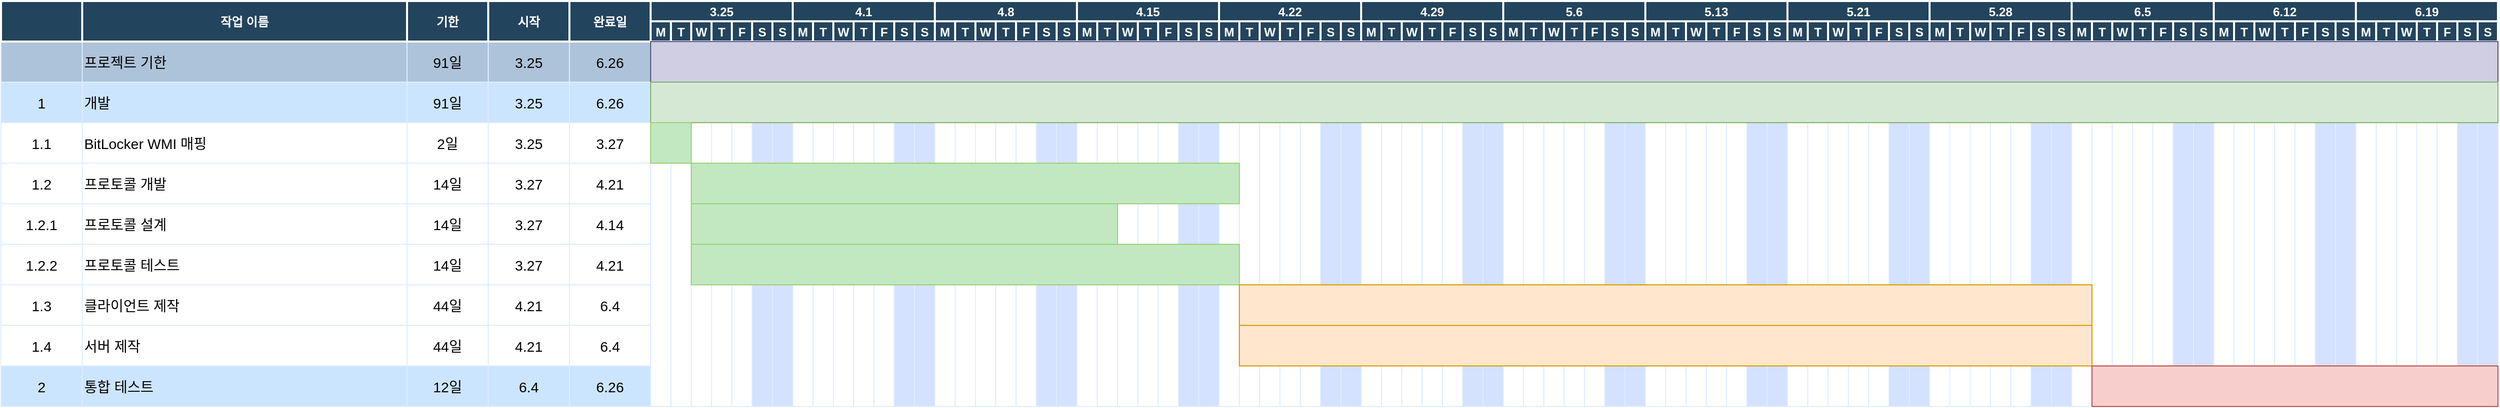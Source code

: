 <mxfile version="10.5.9" type="device"><diagram name="Page-1" id="8378b5f6-a2b2-b727-a746-972ab9d02e00"><mxGraphModel dx="3147.5" dy="793" grid="1" gridSize="10" guides="1" tooltips="1" connect="0" arrows="1" fold="1" page="1" pageScale="1.5" pageWidth="1169" pageHeight="827" background="#ffffff" math="0" shadow="0"><root><mxCell id="0"/><mxCell id="1" parent="0"/><mxCell id="235" value="" style="strokeColor=#DEEDFF" parent="1" vertex="1"><mxGeometry x="1480.0" y="360.0" width="20" height="360" as="geometry"/></mxCell><mxCell id="236" value="" style="strokeColor=#DEEDFF" parent="1" vertex="1"><mxGeometry x="1500.0" y="360.0" width="20" height="360" as="geometry"/></mxCell><mxCell id="237" value="" style="strokeColor=#DEEDFF" parent="1" vertex="1"><mxGeometry x="1520.0" y="360.0" width="20" height="360" as="geometry"/></mxCell><mxCell id="238" value="" style="strokeColor=#DEEDFF" parent="1" vertex="1"><mxGeometry x="1540.0" y="360.0" width="20" height="360" as="geometry"/></mxCell><mxCell id="239" value="" style="strokeColor=#DEEDFF" parent="1" vertex="1"><mxGeometry x="1560.0" y="360.0" width="20" height="360" as="geometry"/></mxCell><mxCell id="240" value="" style="strokeColor=#DEEDFF;fillColor=#D4E1FF" parent="1" vertex="1"><mxGeometry x="1580.0" y="360.0" width="20" height="360" as="geometry"/></mxCell><mxCell id="241" value="" style="strokeColor=#DEEDFF;fillColor=#D4E1FF" parent="1" vertex="1"><mxGeometry x="1600.0" y="360.0" width="20" height="360" as="geometry"/></mxCell><mxCell id="55" value="5.6" style="fillColor=#23445D;strokeColor=#FFFFFF;strokeWidth=2;fontColor=#FFFFFF;fontStyle=1" parent="1" vertex="1"><mxGeometry x="1480.0" y="320.0" width="140" height="20" as="geometry"/></mxCell><mxCell id="56" value="M" style="fillColor=#23445D;strokeColor=#FFFFFF;strokeWidth=2;fontColor=#FFFFFF;fontStyle=1" parent="1" vertex="1"><mxGeometry x="1480.0" y="340.0" width="20" height="20" as="geometry"/></mxCell><mxCell id="57" value="T" style="fillColor=#23445D;strokeColor=#FFFFFF;strokeWidth=2;fontColor=#FFFFFF;fontStyle=1" parent="1" vertex="1"><mxGeometry x="1500.0" y="340.0" width="20" height="20" as="geometry"/></mxCell><mxCell id="58" value="W" style="fillColor=#23445D;strokeColor=#FFFFFF;strokeWidth=2;fontColor=#FFFFFF;fontStyle=1" parent="1" vertex="1"><mxGeometry x="1520.0" y="340.0" width="20" height="20" as="geometry"/></mxCell><mxCell id="59" value="T" style="fillColor=#23445D;strokeColor=#FFFFFF;strokeWidth=2;fontColor=#FFFFFF;fontStyle=1" parent="1" vertex="1"><mxGeometry x="1540.0" y="340.0" width="20" height="20" as="geometry"/></mxCell><mxCell id="60" value="F" style="fillColor=#23445D;strokeColor=#FFFFFF;strokeWidth=2;fontColor=#FFFFFF;fontStyle=1" parent="1" vertex="1"><mxGeometry x="1560.0" y="340.0" width="20" height="20" as="geometry"/></mxCell><mxCell id="61" value="S" style="fillColor=#23445D;strokeColor=#FFFFFF;strokeWidth=2;fontColor=#FFFFFF;fontStyle=1" parent="1" vertex="1"><mxGeometry x="1580.0" y="340.0" width="20" height="20" as="geometry"/></mxCell><mxCell id="62" value="S" style="fillColor=#23445D;strokeColor=#FFFFFF;strokeWidth=2;fontColor=#FFFFFF;fontStyle=1" parent="1" vertex="1"><mxGeometry x="1600.0" y="340.0" width="20" height="20" as="geometry"/></mxCell><mxCell id="d2zdMqPegXICLXj4xRUq-285" value="" style="strokeColor=#DEEDFF" parent="1" vertex="1"><mxGeometry x="1620" y="360.0" width="20" height="360" as="geometry"/></mxCell><mxCell id="d2zdMqPegXICLXj4xRUq-286" value="" style="strokeColor=#DEEDFF" parent="1" vertex="1"><mxGeometry x="1640" y="360.0" width="20" height="360" as="geometry"/></mxCell><mxCell id="d2zdMqPegXICLXj4xRUq-287" value="" style="strokeColor=#DEEDFF" parent="1" vertex="1"><mxGeometry x="1660" y="360.0" width="20" height="360" as="geometry"/></mxCell><mxCell id="d2zdMqPegXICLXj4xRUq-288" value="" style="strokeColor=#DEEDFF" parent="1" vertex="1"><mxGeometry x="1680" y="360.0" width="20" height="360" as="geometry"/></mxCell><mxCell id="d2zdMqPegXICLXj4xRUq-289" value="" style="strokeColor=#DEEDFF" parent="1" vertex="1"><mxGeometry x="1700" y="360.0" width="20" height="360" as="geometry"/></mxCell><mxCell id="d2zdMqPegXICLXj4xRUq-290" value="" style="strokeColor=#DEEDFF;fillColor=#D4E1FF" parent="1" vertex="1"><mxGeometry x="1720" y="360.0" width="20" height="360" as="geometry"/></mxCell><mxCell id="d2zdMqPegXICLXj4xRUq-291" value="" style="strokeColor=#DEEDFF;fillColor=#D4E1FF" parent="1" vertex="1"><mxGeometry x="1740.0" y="360.0" width="20" height="360" as="geometry"/></mxCell><mxCell id="d2zdMqPegXICLXj4xRUq-292" value="5.13" style="fillColor=#23445D;strokeColor=#FFFFFF;strokeWidth=2;fontColor=#FFFFFF;fontStyle=1" parent="1" vertex="1"><mxGeometry x="1620.0" y="320" width="140" height="20" as="geometry"/></mxCell><mxCell id="d2zdMqPegXICLXj4xRUq-293" value="M" style="fillColor=#23445D;strokeColor=#FFFFFF;strokeWidth=2;fontColor=#FFFFFF;fontStyle=1" parent="1" vertex="1"><mxGeometry x="1620.0" y="340" width="20" height="20" as="geometry"/></mxCell><mxCell id="d2zdMqPegXICLXj4xRUq-294" value="T" style="fillColor=#23445D;strokeColor=#FFFFFF;strokeWidth=2;fontColor=#FFFFFF;fontStyle=1" parent="1" vertex="1"><mxGeometry x="1640.0" y="340" width="20" height="20" as="geometry"/></mxCell><mxCell id="d2zdMqPegXICLXj4xRUq-295" value="W" style="fillColor=#23445D;strokeColor=#FFFFFF;strokeWidth=2;fontColor=#FFFFFF;fontStyle=1" parent="1" vertex="1"><mxGeometry x="1660.0" y="340" width="20" height="20" as="geometry"/></mxCell><mxCell id="d2zdMqPegXICLXj4xRUq-296" value="T" style="fillColor=#23445D;strokeColor=#FFFFFF;strokeWidth=2;fontColor=#FFFFFF;fontStyle=1" parent="1" vertex="1"><mxGeometry x="1680.0" y="340" width="20" height="20" as="geometry"/></mxCell><mxCell id="d2zdMqPegXICLXj4xRUq-297" value="F" style="fillColor=#23445D;strokeColor=#FFFFFF;strokeWidth=2;fontColor=#FFFFFF;fontStyle=1" parent="1" vertex="1"><mxGeometry x="1700" y="340" width="20" height="20" as="geometry"/></mxCell><mxCell id="d2zdMqPegXICLXj4xRUq-298" value="S" style="fillColor=#23445D;strokeColor=#FFFFFF;strokeWidth=2;fontColor=#FFFFFF;fontStyle=1" parent="1" vertex="1"><mxGeometry x="1720" y="340" width="20" height="20" as="geometry"/></mxCell><mxCell id="d2zdMqPegXICLXj4xRUq-299" value="S" style="fillColor=#23445D;strokeColor=#FFFFFF;strokeWidth=2;fontColor=#FFFFFF;fontStyle=1" parent="1" vertex="1"><mxGeometry x="1740" y="340" width="20" height="20" as="geometry"/></mxCell><mxCell id="d2zdMqPegXICLXj4xRUq-322" value="" style="strokeColor=#DEEDFF" parent="1" vertex="1"><mxGeometry x="1760" y="360.0" width="20" height="360" as="geometry"/></mxCell><mxCell id="d2zdMqPegXICLXj4xRUq-323" value="" style="strokeColor=#DEEDFF" parent="1" vertex="1"><mxGeometry x="1780" y="360.0" width="20" height="360" as="geometry"/></mxCell><mxCell id="d2zdMqPegXICLXj4xRUq-324" value="" style="strokeColor=#DEEDFF" parent="1" vertex="1"><mxGeometry x="1800" y="360.0" width="20" height="360" as="geometry"/></mxCell><mxCell id="d2zdMqPegXICLXj4xRUq-325" value="" style="strokeColor=#DEEDFF" parent="1" vertex="1"><mxGeometry x="1820" y="360.0" width="20" height="360" as="geometry"/></mxCell><mxCell id="d2zdMqPegXICLXj4xRUq-326" value="" style="strokeColor=#DEEDFF" parent="1" vertex="1"><mxGeometry x="1840" y="360.0" width="20" height="360" as="geometry"/></mxCell><mxCell id="d2zdMqPegXICLXj4xRUq-327" value="" style="strokeColor=#DEEDFF;fillColor=#D4E1FF" parent="1" vertex="1"><mxGeometry x="1860" y="360.0" width="20" height="360" as="geometry"/></mxCell><mxCell id="d2zdMqPegXICLXj4xRUq-328" value="" style="strokeColor=#DEEDFF;fillColor=#D4E1FF" parent="1" vertex="1"><mxGeometry x="1880.0" y="360.0" width="20" height="360" as="geometry"/></mxCell><mxCell id="d2zdMqPegXICLXj4xRUq-329" value="5.21" style="fillColor=#23445D;strokeColor=#FFFFFF;strokeWidth=2;fontColor=#FFFFFF;fontStyle=1" parent="1" vertex="1"><mxGeometry x="1760.0" y="320" width="140" height="20" as="geometry"/></mxCell><mxCell id="d2zdMqPegXICLXj4xRUq-330" value="M" style="fillColor=#23445D;strokeColor=#FFFFFF;strokeWidth=2;fontColor=#FFFFFF;fontStyle=1" parent="1" vertex="1"><mxGeometry x="1760.0" y="340" width="20" height="20" as="geometry"/></mxCell><mxCell id="d2zdMqPegXICLXj4xRUq-331" value="T" style="fillColor=#23445D;strokeColor=#FFFFFF;strokeWidth=2;fontColor=#FFFFFF;fontStyle=1" parent="1" vertex="1"><mxGeometry x="1780.0" y="340" width="20" height="20" as="geometry"/></mxCell><mxCell id="d2zdMqPegXICLXj4xRUq-332" value="W" style="fillColor=#23445D;strokeColor=#FFFFFF;strokeWidth=2;fontColor=#FFFFFF;fontStyle=1" parent="1" vertex="1"><mxGeometry x="1800.0" y="340" width="20" height="20" as="geometry"/></mxCell><mxCell id="d2zdMqPegXICLXj4xRUq-333" value="T" style="fillColor=#23445D;strokeColor=#FFFFFF;strokeWidth=2;fontColor=#FFFFFF;fontStyle=1" parent="1" vertex="1"><mxGeometry x="1820.0" y="340" width="20" height="20" as="geometry"/></mxCell><mxCell id="d2zdMqPegXICLXj4xRUq-334" value="F" style="fillColor=#23445D;strokeColor=#FFFFFF;strokeWidth=2;fontColor=#FFFFFF;fontStyle=1" parent="1" vertex="1"><mxGeometry x="1840" y="340" width="20" height="20" as="geometry"/></mxCell><mxCell id="d2zdMqPegXICLXj4xRUq-335" value="S" style="fillColor=#23445D;strokeColor=#FFFFFF;strokeWidth=2;fontColor=#FFFFFF;fontStyle=1" parent="1" vertex="1"><mxGeometry x="1860" y="340" width="20" height="20" as="geometry"/></mxCell><mxCell id="d2zdMqPegXICLXj4xRUq-336" value="S" style="fillColor=#23445D;strokeColor=#FFFFFF;strokeWidth=2;fontColor=#FFFFFF;fontStyle=1" parent="1" vertex="1"><mxGeometry x="1880" y="340" width="20" height="20" as="geometry"/></mxCell><mxCell id="d2zdMqPegXICLXj4xRUq-337" value="" style="strokeColor=#DEEDFF" parent="1" vertex="1"><mxGeometry x="1900" y="360.0" width="20" height="360" as="geometry"/></mxCell><mxCell id="d2zdMqPegXICLXj4xRUq-338" value="" style="strokeColor=#DEEDFF" parent="1" vertex="1"><mxGeometry x="1920" y="360.0" width="20" height="360" as="geometry"/></mxCell><mxCell id="d2zdMqPegXICLXj4xRUq-339" value="" style="strokeColor=#DEEDFF" parent="1" vertex="1"><mxGeometry x="1940" y="360.0" width="20" height="360" as="geometry"/></mxCell><mxCell id="d2zdMqPegXICLXj4xRUq-340" value="" style="strokeColor=#DEEDFF" parent="1" vertex="1"><mxGeometry x="1960" y="360.0" width="20" height="360" as="geometry"/></mxCell><mxCell id="d2zdMqPegXICLXj4xRUq-341" value="" style="strokeColor=#DEEDFF" parent="1" vertex="1"><mxGeometry x="1980" y="360.0" width="20" height="360" as="geometry"/></mxCell><mxCell id="d2zdMqPegXICLXj4xRUq-342" value="" style="strokeColor=#DEEDFF;fillColor=#D4E1FF" parent="1" vertex="1"><mxGeometry x="2000" y="360.0" width="20" height="360" as="geometry"/></mxCell><mxCell id="d2zdMqPegXICLXj4xRUq-343" value="" style="strokeColor=#DEEDFF;fillColor=#D4E1FF" parent="1" vertex="1"><mxGeometry x="2020.0" y="360.0" width="20" height="360" as="geometry"/></mxCell><mxCell id="d2zdMqPegXICLXj4xRUq-344" value="5.28" style="fillColor=#23445D;strokeColor=#FFFFFF;strokeWidth=2;fontColor=#FFFFFF;fontStyle=1" parent="1" vertex="1"><mxGeometry x="1900.0" y="320" width="140" height="20" as="geometry"/></mxCell><mxCell id="d2zdMqPegXICLXj4xRUq-345" value="M" style="fillColor=#23445D;strokeColor=#FFFFFF;strokeWidth=2;fontColor=#FFFFFF;fontStyle=1" parent="1" vertex="1"><mxGeometry x="1900.0" y="340" width="20" height="20" as="geometry"/></mxCell><mxCell id="d2zdMqPegXICLXj4xRUq-346" value="T" style="fillColor=#23445D;strokeColor=#FFFFFF;strokeWidth=2;fontColor=#FFFFFF;fontStyle=1" parent="1" vertex="1"><mxGeometry x="1920.0" y="340" width="20" height="20" as="geometry"/></mxCell><mxCell id="d2zdMqPegXICLXj4xRUq-347" value="W" style="fillColor=#23445D;strokeColor=#FFFFFF;strokeWidth=2;fontColor=#FFFFFF;fontStyle=1" parent="1" vertex="1"><mxGeometry x="1940.0" y="340" width="20" height="20" as="geometry"/></mxCell><mxCell id="d2zdMqPegXICLXj4xRUq-348" value="T" style="fillColor=#23445D;strokeColor=#FFFFFF;strokeWidth=2;fontColor=#FFFFFF;fontStyle=1" parent="1" vertex="1"><mxGeometry x="1960.0" y="340" width="20" height="20" as="geometry"/></mxCell><mxCell id="d2zdMqPegXICLXj4xRUq-349" value="F" style="fillColor=#23445D;strokeColor=#FFFFFF;strokeWidth=2;fontColor=#FFFFFF;fontStyle=1" parent="1" vertex="1"><mxGeometry x="1980" y="340" width="20" height="20" as="geometry"/></mxCell><mxCell id="d2zdMqPegXICLXj4xRUq-350" value="S" style="fillColor=#23445D;strokeColor=#FFFFFF;strokeWidth=2;fontColor=#FFFFFF;fontStyle=1" parent="1" vertex="1"><mxGeometry x="2000" y="340" width="20" height="20" as="geometry"/></mxCell><mxCell id="d2zdMqPegXICLXj4xRUq-351" value="S" style="fillColor=#23445D;strokeColor=#FFFFFF;strokeWidth=2;fontColor=#FFFFFF;fontStyle=1" parent="1" vertex="1"><mxGeometry x="2020" y="340" width="20" height="20" as="geometry"/></mxCell><mxCell id="d2zdMqPegXICLXj4xRUq-352" value="" style="strokeColor=#DEEDFF" parent="1" vertex="1"><mxGeometry x="2040" y="360.0" width="20" height="360" as="geometry"/></mxCell><mxCell id="d2zdMqPegXICLXj4xRUq-353" value="" style="strokeColor=#DEEDFF" parent="1" vertex="1"><mxGeometry x="2060" y="360.0" width="20" height="360" as="geometry"/></mxCell><mxCell id="d2zdMqPegXICLXj4xRUq-354" value="" style="strokeColor=#DEEDFF" parent="1" vertex="1"><mxGeometry x="2080" y="360.0" width="20" height="360" as="geometry"/></mxCell><mxCell id="d2zdMqPegXICLXj4xRUq-355" value="" style="strokeColor=#DEEDFF" parent="1" vertex="1"><mxGeometry x="2100" y="360.0" width="20" height="360" as="geometry"/></mxCell><mxCell id="d2zdMqPegXICLXj4xRUq-356" value="" style="strokeColor=#DEEDFF" parent="1" vertex="1"><mxGeometry x="2120" y="360.0" width="20" height="360" as="geometry"/></mxCell><mxCell id="d2zdMqPegXICLXj4xRUq-357" value="" style="strokeColor=#DEEDFF;fillColor=#D4E1FF" parent="1" vertex="1"><mxGeometry x="2140" y="360.0" width="20" height="360" as="geometry"/></mxCell><mxCell id="d2zdMqPegXICLXj4xRUq-358" value="" style="strokeColor=#DEEDFF;fillColor=#D4E1FF" parent="1" vertex="1"><mxGeometry x="2160" y="360.0" width="20" height="360" as="geometry"/></mxCell><mxCell id="d2zdMqPegXICLXj4xRUq-359" value="6.5" style="fillColor=#23445D;strokeColor=#FFFFFF;strokeWidth=2;fontColor=#FFFFFF;fontStyle=1" parent="1" vertex="1"><mxGeometry x="2040.0" y="320" width="140" height="20" as="geometry"/></mxCell><mxCell id="d2zdMqPegXICLXj4xRUq-360" value="M" style="fillColor=#23445D;strokeColor=#FFFFFF;strokeWidth=2;fontColor=#FFFFFF;fontStyle=1" parent="1" vertex="1"><mxGeometry x="2040.0" y="340" width="20" height="20" as="geometry"/></mxCell><mxCell id="d2zdMqPegXICLXj4xRUq-361" value="T" style="fillColor=#23445D;strokeColor=#FFFFFF;strokeWidth=2;fontColor=#FFFFFF;fontStyle=1" parent="1" vertex="1"><mxGeometry x="2060" y="340" width="20" height="20" as="geometry"/></mxCell><mxCell id="d2zdMqPegXICLXj4xRUq-362" value="W" style="fillColor=#23445D;strokeColor=#FFFFFF;strokeWidth=2;fontColor=#FFFFFF;fontStyle=1" parent="1" vertex="1"><mxGeometry x="2080" y="340" width="20" height="20" as="geometry"/></mxCell><mxCell id="d2zdMqPegXICLXj4xRUq-363" value="T" style="fillColor=#23445D;strokeColor=#FFFFFF;strokeWidth=2;fontColor=#FFFFFF;fontStyle=1" parent="1" vertex="1"><mxGeometry x="2100" y="340" width="20" height="20" as="geometry"/></mxCell><mxCell id="d2zdMqPegXICLXj4xRUq-364" value="F" style="fillColor=#23445D;strokeColor=#FFFFFF;strokeWidth=2;fontColor=#FFFFFF;fontStyle=1" parent="1" vertex="1"><mxGeometry x="2120" y="340" width="20" height="20" as="geometry"/></mxCell><mxCell id="d2zdMqPegXICLXj4xRUq-365" value="S" style="fillColor=#23445D;strokeColor=#FFFFFF;strokeWidth=2;fontColor=#FFFFFF;fontStyle=1" parent="1" vertex="1"><mxGeometry x="2140" y="340" width="20" height="20" as="geometry"/></mxCell><mxCell id="d2zdMqPegXICLXj4xRUq-366" value="S" style="fillColor=#23445D;strokeColor=#FFFFFF;strokeWidth=2;fontColor=#FFFFFF;fontStyle=1" parent="1" vertex="1"><mxGeometry x="2160" y="340" width="20" height="20" as="geometry"/></mxCell><mxCell id="d2zdMqPegXICLXj4xRUq-367" value="" style="strokeColor=#DEEDFF" parent="1" vertex="1"><mxGeometry x="2180" y="360.0" width="20" height="360" as="geometry"/></mxCell><mxCell id="d2zdMqPegXICLXj4xRUq-368" value="" style="strokeColor=#DEEDFF" parent="1" vertex="1"><mxGeometry x="2200" y="360.0" width="20" height="360" as="geometry"/></mxCell><mxCell id="d2zdMqPegXICLXj4xRUq-369" value="" style="strokeColor=#DEEDFF" parent="1" vertex="1"><mxGeometry x="2220" y="360.0" width="20" height="360" as="geometry"/></mxCell><mxCell id="d2zdMqPegXICLXj4xRUq-370" value="" style="strokeColor=#DEEDFF" parent="1" vertex="1"><mxGeometry x="2240" y="360.0" width="20" height="360" as="geometry"/></mxCell><mxCell id="d2zdMqPegXICLXj4xRUq-371" value="" style="strokeColor=#DEEDFF" parent="1" vertex="1"><mxGeometry x="2260" y="360.0" width="20" height="360" as="geometry"/></mxCell><mxCell id="d2zdMqPegXICLXj4xRUq-372" value="" style="strokeColor=#DEEDFF;fillColor=#D4E1FF" parent="1" vertex="1"><mxGeometry x="2280" y="360.0" width="20" height="360" as="geometry"/></mxCell><mxCell id="d2zdMqPegXICLXj4xRUq-373" value="" style="strokeColor=#DEEDFF;fillColor=#D4E1FF" parent="1" vertex="1"><mxGeometry x="2300" y="360.0" width="20" height="360" as="geometry"/></mxCell><mxCell id="d2zdMqPegXICLXj4xRUq-374" value="6.12" style="fillColor=#23445D;strokeColor=#FFFFFF;strokeWidth=2;fontColor=#FFFFFF;fontStyle=1" parent="1" vertex="1"><mxGeometry x="2180" y="320" width="140" height="20" as="geometry"/></mxCell><mxCell id="d2zdMqPegXICLXj4xRUq-375" value="M" style="fillColor=#23445D;strokeColor=#FFFFFF;strokeWidth=2;fontColor=#FFFFFF;fontStyle=1" parent="1" vertex="1"><mxGeometry x="2180" y="340" width="20" height="20" as="geometry"/></mxCell><mxCell id="d2zdMqPegXICLXj4xRUq-376" value="T" style="fillColor=#23445D;strokeColor=#FFFFFF;strokeWidth=2;fontColor=#FFFFFF;fontStyle=1" parent="1" vertex="1"><mxGeometry x="2200" y="340" width="20" height="20" as="geometry"/></mxCell><mxCell id="d2zdMqPegXICLXj4xRUq-377" value="W" style="fillColor=#23445D;strokeColor=#FFFFFF;strokeWidth=2;fontColor=#FFFFFF;fontStyle=1" parent="1" vertex="1"><mxGeometry x="2220" y="340" width="20" height="20" as="geometry"/></mxCell><mxCell id="d2zdMqPegXICLXj4xRUq-378" value="T" style="fillColor=#23445D;strokeColor=#FFFFFF;strokeWidth=2;fontColor=#FFFFFF;fontStyle=1" parent="1" vertex="1"><mxGeometry x="2240" y="340" width="20" height="20" as="geometry"/></mxCell><mxCell id="d2zdMqPegXICLXj4xRUq-379" value="F" style="fillColor=#23445D;strokeColor=#FFFFFF;strokeWidth=2;fontColor=#FFFFFF;fontStyle=1" parent="1" vertex="1"><mxGeometry x="2260" y="340" width="20" height="20" as="geometry"/></mxCell><mxCell id="d2zdMqPegXICLXj4xRUq-380" value="S" style="fillColor=#23445D;strokeColor=#FFFFFF;strokeWidth=2;fontColor=#FFFFFF;fontStyle=1" parent="1" vertex="1"><mxGeometry x="2280" y="340" width="20" height="20" as="geometry"/></mxCell><mxCell id="d2zdMqPegXICLXj4xRUq-381" value="S" style="fillColor=#23445D;strokeColor=#FFFFFF;strokeWidth=2;fontColor=#FFFFFF;fontStyle=1" parent="1" vertex="1"><mxGeometry x="2300" y="340" width="20" height="20" as="geometry"/></mxCell><mxCell id="d2zdMqPegXICLXj4xRUq-382" value="" style="strokeColor=#DEEDFF" parent="1" vertex="1"><mxGeometry x="2320" y="360.0" width="20" height="360" as="geometry"/></mxCell><mxCell id="d2zdMqPegXICLXj4xRUq-383" value="" style="strokeColor=#DEEDFF" parent="1" vertex="1"><mxGeometry x="2340" y="360.0" width="20" height="360" as="geometry"/></mxCell><mxCell id="d2zdMqPegXICLXj4xRUq-384" value="" style="strokeColor=#DEEDFF" parent="1" vertex="1"><mxGeometry x="2360" y="360.0" width="20" height="360" as="geometry"/></mxCell><mxCell id="d2zdMqPegXICLXj4xRUq-385" value="" style="strokeColor=#DEEDFF" parent="1" vertex="1"><mxGeometry x="2380" y="360.0" width="20" height="360" as="geometry"/></mxCell><mxCell id="d2zdMqPegXICLXj4xRUq-386" value="" style="strokeColor=#DEEDFF" parent="1" vertex="1"><mxGeometry x="2400" y="360.0" width="20" height="360" as="geometry"/></mxCell><mxCell id="d2zdMqPegXICLXj4xRUq-387" value="" style="strokeColor=#DEEDFF;fillColor=#D4E1FF" parent="1" vertex="1"><mxGeometry x="2420" y="360.0" width="20" height="360" as="geometry"/></mxCell><mxCell id="d2zdMqPegXICLXj4xRUq-388" value="" style="strokeColor=#DEEDFF;fillColor=#D4E1FF" parent="1" vertex="1"><mxGeometry x="2440" y="360.0" width="20" height="360" as="geometry"/></mxCell><mxCell id="d2zdMqPegXICLXj4xRUq-389" value="6.19" style="fillColor=#23445D;strokeColor=#FFFFFF;strokeWidth=2;fontColor=#FFFFFF;fontStyle=1" parent="1" vertex="1"><mxGeometry x="2320" y="320" width="140" height="20" as="geometry"/></mxCell><mxCell id="d2zdMqPegXICLXj4xRUq-390" value="M" style="fillColor=#23445D;strokeColor=#FFFFFF;strokeWidth=2;fontColor=#FFFFFF;fontStyle=1" parent="1" vertex="1"><mxGeometry x="2320" y="340" width="20" height="20" as="geometry"/></mxCell><mxCell id="d2zdMqPegXICLXj4xRUq-391" value="T" style="fillColor=#23445D;strokeColor=#FFFFFF;strokeWidth=2;fontColor=#FFFFFF;fontStyle=1" parent="1" vertex="1"><mxGeometry x="2340" y="340" width="20" height="20" as="geometry"/></mxCell><mxCell id="d2zdMqPegXICLXj4xRUq-392" value="W" style="fillColor=#23445D;strokeColor=#FFFFFF;strokeWidth=2;fontColor=#FFFFFF;fontStyle=1" parent="1" vertex="1"><mxGeometry x="2360" y="340" width="20" height="20" as="geometry"/></mxCell><mxCell id="d2zdMqPegXICLXj4xRUq-393" value="T" style="fillColor=#23445D;strokeColor=#FFFFFF;strokeWidth=2;fontColor=#FFFFFF;fontStyle=1" parent="1" vertex="1"><mxGeometry x="2380" y="340" width="20" height="20" as="geometry"/></mxCell><mxCell id="d2zdMqPegXICLXj4xRUq-394" value="F" style="fillColor=#23445D;strokeColor=#FFFFFF;strokeWidth=2;fontColor=#FFFFFF;fontStyle=1" parent="1" vertex="1"><mxGeometry x="2400" y="340" width="20" height="20" as="geometry"/></mxCell><mxCell id="d2zdMqPegXICLXj4xRUq-395" value="S" style="fillColor=#23445D;strokeColor=#FFFFFF;strokeWidth=2;fontColor=#FFFFFF;fontStyle=1" parent="1" vertex="1"><mxGeometry x="2420" y="340" width="20" height="20" as="geometry"/></mxCell><mxCell id="d2zdMqPegXICLXj4xRUq-396" value="S" style="fillColor=#23445D;strokeColor=#FFFFFF;strokeWidth=2;fontColor=#FFFFFF;fontStyle=1" parent="1" vertex="1"><mxGeometry x="2440" y="340" width="20" height="20" as="geometry"/></mxCell><mxCell id="63" value="" style="strokeColor=#DEEDFF;fillColor=#ADC3D9;fontSize=14;fontFamily=Arial;" parent="1" vertex="1"><mxGeometry y="360" width="80" height="40" as="geometry"/></mxCell><mxCell id="64" value="프로젝트 기한" style="align=left;strokeColor=#DEEDFF;fillColor=#ADC3D9;fontSize=14;fontFamily=Arial;" parent="1" vertex="1"><mxGeometry x="80" y="360" width="320" height="40" as="geometry"/></mxCell><mxCell id="65" value="91일" style="strokeColor=#DEEDFF;fillColor=#ADC3D9;fontSize=14;fontFamily=Arial;" parent="1" vertex="1"><mxGeometry x="400.0" y="360" width="80.0" height="40" as="geometry"/></mxCell><mxCell id="66" value="3.25" style="strokeColor=#DEEDFF;fillColor=#ADC3D9;fontSize=14;fontFamily=Arial;" parent="1" vertex="1"><mxGeometry x="480.0" y="360" width="80.0" height="40" as="geometry"/></mxCell><mxCell id="67" value="6.26" style="strokeColor=#DEEDFF;fillColor=#ADC3D9;fontSize=14;fontFamily=Arial;" parent="1" vertex="1"><mxGeometry x="560.0" y="360.0" width="80.0" height="40" as="geometry"/></mxCell><mxCell id="68" value="" style="strokeColor=#DEEDFF" parent="1" vertex="1"><mxGeometry x="640.0" y="360.0" width="20" height="360" as="geometry"/></mxCell><mxCell id="69" value="1" style="strokeColor=#DEEDFF;fillColor=#CCE5FF;fontSize=14;fontFamily=Arial;" parent="1" vertex="1"><mxGeometry y="400" width="80" height="40" as="geometry"/></mxCell><mxCell id="70" value="개발" style="align=left;strokeColor=#DEEDFF;fillColor=#CCE5FF;fontSize=14;fontFamily=Arial;" parent="1" vertex="1"><mxGeometry x="80.0" y="400.0" width="320.0" height="40" as="geometry"/></mxCell><mxCell id="71" value="91일" style="strokeColor=#DEEDFF;fillColor=#CCE5FF;fontSize=14;fontFamily=Arial;" parent="1" vertex="1"><mxGeometry x="400.0" y="400.0" width="80.0" height="40" as="geometry"/></mxCell><mxCell id="72" value="3.25" style="strokeColor=#DEEDFF;fillColor=#CCE5FF;fontSize=14;fontFamily=Arial;" parent="1" vertex="1"><mxGeometry x="480.0" y="400.0" width="80.0" height="40" as="geometry"/></mxCell><mxCell id="73" value="6.26" style="strokeColor=#DEEDFF;fillColor=#CCE5FF;fontSize=14;fontFamily=Arial;" parent="1" vertex="1"><mxGeometry x="560.0" y="400.0" width="80.0" height="40" as="geometry"/></mxCell><mxCell id="74" value="1.1" style="strokeColor=#DEEDFF;fontSize=14;fontFamily=Arial;" parent="1" vertex="1"><mxGeometry y="440" width="80" height="40" as="geometry"/></mxCell><mxCell id="75" value="BitLocker WMI 매핑" style="align=left;strokeColor=#DEEDFF;fontSize=14;fontFamily=Arial;" parent="1" vertex="1"><mxGeometry x="80.0" y="440.0" width="320.0" height="40" as="geometry"/></mxCell><mxCell id="76" value="2일" style="strokeColor=#DEEDFF;fontSize=14;fontFamily=Arial;" parent="1" vertex="1"><mxGeometry x="400.0" y="440.0" width="80.0" height="40" as="geometry"/></mxCell><mxCell id="77" value="3.25" style="strokeColor=#DEEDFF;fontSize=14;fontFamily=Arial;" parent="1" vertex="1"><mxGeometry x="480.0" y="440.0" width="80.0" height="40" as="geometry"/></mxCell><mxCell id="78" value="3.27" style="strokeColor=#DEEDFF;fontSize=14;fontFamily=Arial;" parent="1" vertex="1"><mxGeometry x="560.0" y="440" width="80.0" height="40" as="geometry"/></mxCell><mxCell id="79" value="1.2" style="strokeColor=#DEEDFF;fontSize=14;fontFamily=Arial;" parent="1" vertex="1"><mxGeometry y="480" width="80" height="40" as="geometry"/></mxCell><mxCell id="80" value="프로토콜 개발" style="align=left;strokeColor=#DEEDFF;fontSize=14;fontFamily=Arial;" parent="1" vertex="1"><mxGeometry x="80" y="480.0" width="320" height="40" as="geometry"/></mxCell><mxCell id="81" value="14일" style="strokeColor=#DEEDFF;fontSize=14;fontFamily=Arial;" parent="1" vertex="1"><mxGeometry x="400.0" y="480.0" width="80.0" height="40" as="geometry"/></mxCell><mxCell id="82" value="3.27" style="strokeColor=#DEEDFF;fontSize=14;fontFamily=Arial;" parent="1" vertex="1"><mxGeometry x="480.0" y="480.0" width="80.0" height="40" as="geometry"/></mxCell><mxCell id="83" value="4.21" style="strokeColor=#DEEDFF;fontSize=14;fontFamily=Arial;" parent="1" vertex="1"><mxGeometry x="560.0" y="480.0" width="80.0" height="40" as="geometry"/></mxCell><mxCell id="84" value="1.2.1" style="strokeColor=#DEEDFF;fontSize=14;fontFamily=Arial;" parent="1" vertex="1"><mxGeometry y="520" width="80" height="40" as="geometry"/></mxCell><mxCell id="85" value="프로토콜 설계" style="align=left;strokeColor=#DEEDFF;fontSize=14;fontFamily=Arial;" parent="1" vertex="1"><mxGeometry x="80.0" y="520.0" width="320.0" height="40" as="geometry"/></mxCell><mxCell id="86" value="14일" style="strokeColor=#DEEDFF;fontSize=14;fontFamily=Arial;" parent="1" vertex="1"><mxGeometry x="400.0" y="520.0" width="80.0" height="40" as="geometry"/></mxCell><mxCell id="87" value="3.27" style="strokeColor=#DEEDFF;fontSize=14;fontFamily=Arial;" parent="1" vertex="1"><mxGeometry x="480.0" y="520.0" width="80.0" height="40" as="geometry"/></mxCell><mxCell id="88" value="4.14" style="strokeColor=#DEEDFF;fontSize=14;fontFamily=Arial;" parent="1" vertex="1"><mxGeometry x="560.0" y="520.0" width="80.0" height="40" as="geometry"/></mxCell><mxCell id="89" value="1.2.2" style="strokeColor=#DEEDFF;fontSize=14;fontFamily=Arial;" parent="1" vertex="1"><mxGeometry y="560" width="80" height="40" as="geometry"/></mxCell><mxCell id="90" value="프로토콜 테스트" style="align=left;strokeColor=#DEEDFF;fontSize=14;fontFamily=Arial;" parent="1" vertex="1"><mxGeometry x="80.0" y="560.0" width="320.0" height="40" as="geometry"/></mxCell><mxCell id="91" value="14일" style="strokeColor=#DEEDFF;fontSize=14;fontFamily=Arial;" parent="1" vertex="1"><mxGeometry x="400.0" y="560.0" width="80.0" height="40" as="geometry"/></mxCell><mxCell id="92" value="3.27" style="strokeColor=#DEEDFF;fontSize=14;fontFamily=Arial;" parent="1" vertex="1"><mxGeometry x="480.0" y="560.0" width="80.0" height="40" as="geometry"/></mxCell><mxCell id="93" value="4.21" style="strokeColor=#DEEDFF;fontSize=14;fontFamily=Arial;" parent="1" vertex="1"><mxGeometry x="560.0" y="560.0" width="80.0" height="40" as="geometry"/></mxCell><mxCell id="94" value="1.3" style="strokeColor=#DEEDFF;fontSize=14;fontFamily=Arial;" parent="1" vertex="1"><mxGeometry y="600" width="80" height="40" as="geometry"/></mxCell><mxCell id="95" value="클라이언트 제작" style="align=left;strokeColor=#DEEDFF;fontSize=14;fontFamily=Arial;" parent="1" vertex="1"><mxGeometry x="80.0" y="600.0" width="320.0" height="40" as="geometry"/></mxCell><mxCell id="96" value="44일" style="strokeColor=#DEEDFF;fontSize=14;fontFamily=Arial;" parent="1" vertex="1"><mxGeometry x="400.0" y="600.0" width="80.0" height="40" as="geometry"/></mxCell><mxCell id="97" value="4.21" style="strokeColor=#DEEDFF;fontSize=14;fontFamily=Arial;" parent="1" vertex="1"><mxGeometry x="480.0" y="600.0" width="80.0" height="40" as="geometry"/></mxCell><mxCell id="98" value="6.4" style="strokeColor=#DEEDFF;fontSize=14;fontFamily=Arial;" parent="1" vertex="1"><mxGeometry x="560.0" y="600.0" width="80.0" height="40" as="geometry"/></mxCell><mxCell id="99" value="1.4" style="strokeColor=#DEEDFF;fontSize=14;fontFamily=Arial;" parent="1" vertex="1"><mxGeometry y="640" width="80" height="40" as="geometry"/></mxCell><mxCell id="100" value="서버 제작" style="align=left;strokeColor=#DEEDFF;fontSize=14;fontFamily=Arial;" parent="1" vertex="1"><mxGeometry x="80.0" y="640.0" width="320.0" height="40" as="geometry"/></mxCell><mxCell id="101" value="44일" style="strokeColor=#DEEDFF;fontSize=14;fontFamily=Arial;" parent="1" vertex="1"><mxGeometry x="400.0" y="640.0" width="80.0" height="40" as="geometry"/></mxCell><mxCell id="102" value="4.21" style="strokeColor=#DEEDFF;fontSize=14;fontFamily=Arial;" parent="1" vertex="1"><mxGeometry x="480.0" y="640.0" width="80.0" height="40" as="geometry"/></mxCell><mxCell id="103" value="6.4" style="strokeColor=#DEEDFF;fontSize=14;fontFamily=Arial;" parent="1" vertex="1"><mxGeometry x="560.0" y="640.0" width="80.0" height="40" as="geometry"/></mxCell><mxCell id="104" value="2" style="strokeColor=#DEEDFF;fillColor=#CCE5FF;fontSize=14;fontFamily=Arial;" parent="1" vertex="1"><mxGeometry y="680" width="80" height="40" as="geometry"/></mxCell><mxCell id="105" value="통합 테스트" style="align=left;strokeColor=#DEEDFF;fillColor=#CCE5FF;fontSize=14;fontFamily=Arial;" parent="1" vertex="1"><mxGeometry x="80.0" y="680.0" width="320.0" height="40" as="geometry"/></mxCell><mxCell id="106" value="12일" style="strokeColor=#DEEDFF;fillColor=#CCE5FF;fontSize=14;fontFamily=Arial;" parent="1" vertex="1"><mxGeometry x="400.0" y="680.0" width="80.0" height="40" as="geometry"/></mxCell><mxCell id="107" value="6.4" style="strokeColor=#DEEDFF;fillColor=#CCE5FF;fontSize=14;fontFamily=Arial;" parent="1" vertex="1"><mxGeometry x="480.0" y="680.0" width="80.0" height="40" as="geometry"/></mxCell><mxCell id="108" value="6.26" style="strokeColor=#DEEDFF;fillColor=#CCE5FF;fontSize=14;fontFamily=Arial;" parent="1" vertex="1"><mxGeometry x="560.0" y="680.0" width="80.0" height="40" as="geometry"/></mxCell><mxCell id="194" value="" style="strokeColor=#DEEDFF" parent="1" vertex="1"><mxGeometry x="660.0" y="360.0" width="20" height="360" as="geometry"/></mxCell><mxCell id="195" value="" style="strokeColor=#DEEDFF" parent="1" vertex="1"><mxGeometry x="680.0" y="360.0" width="20" height="360" as="geometry"/></mxCell><mxCell id="196" value="" style="strokeColor=#DEEDFF" parent="1" vertex="1"><mxGeometry x="700.0" y="360.0" width="20" height="360" as="geometry"/></mxCell><mxCell id="197" value="" style="strokeColor=#DEEDFF" parent="1" vertex="1"><mxGeometry x="720.0" y="360.0" width="20" height="360" as="geometry"/></mxCell><mxCell id="198" value="" style="strokeColor=#DEEDFF;fillColor=#D4E1FF" parent="1" vertex="1"><mxGeometry x="740.0" y="360.0" width="20" height="360" as="geometry"/></mxCell><mxCell id="199" value="" style="strokeColor=#DEEDFF;fillColor=#D4E1FF" parent="1" vertex="1"><mxGeometry x="760.0" y="360.0" width="20" height="360" as="geometry"/></mxCell><mxCell id="200" value="" style="strokeColor=#DEEDFF" parent="1" vertex="1"><mxGeometry x="780.0" y="360.0" width="20" height="360" as="geometry"/></mxCell><mxCell id="201" value="" style="strokeColor=#DEEDFF" parent="1" vertex="1"><mxGeometry x="800.0" y="360.0" width="20" height="360" as="geometry"/></mxCell><mxCell id="202" value="" style="strokeColor=#DEEDFF" parent="1" vertex="1"><mxGeometry x="820.0" y="360.0" width="20" height="360" as="geometry"/></mxCell><mxCell id="203" value="" style="strokeColor=#DEEDFF" parent="1" vertex="1"><mxGeometry x="840.0" y="360.0" width="20" height="360" as="geometry"/></mxCell><mxCell id="204" value="" style="strokeColor=#DEEDFF" parent="1" vertex="1"><mxGeometry x="860.0" y="360.0" width="20" height="360" as="geometry"/></mxCell><mxCell id="205" value="" style="strokeColor=#DEEDFF;fillColor=#D4E1FF" parent="1" vertex="1"><mxGeometry x="880.0" y="360.0" width="20" height="360" as="geometry"/></mxCell><mxCell id="206" value="" style="strokeColor=#DEEDFF;fillColor=#D4E1FF" parent="1" vertex="1"><mxGeometry x="900.0" y="360.0" width="20" height="360" as="geometry"/></mxCell><mxCell id="207" value="" style="strokeColor=#DEEDFF" parent="1" vertex="1"><mxGeometry x="920.0" y="360.0" width="20" height="360" as="geometry"/></mxCell><mxCell id="208" value="" style="strokeColor=#DEEDFF" parent="1" vertex="1"><mxGeometry x="940.0" y="360.0" width="20" height="360" as="geometry"/></mxCell><mxCell id="209" value="" style="strokeColor=#DEEDFF" parent="1" vertex="1"><mxGeometry x="960.0" y="360.0" width="20" height="360" as="geometry"/></mxCell><mxCell id="210" value="" style="strokeColor=#DEEDFF" parent="1" vertex="1"><mxGeometry x="980.0" y="360.0" width="20" height="360" as="geometry"/></mxCell><mxCell id="211" value="" style="strokeColor=#DEEDFF" parent="1" vertex="1"><mxGeometry x="1000.0" y="360.0" width="20" height="360" as="geometry"/></mxCell><mxCell id="212" value="" style="strokeColor=#DEEDFF;fillColor=#D4E1FF" parent="1" vertex="1"><mxGeometry x="1020.0" y="360.0" width="20" height="360" as="geometry"/></mxCell><mxCell id="213" value="" style="strokeColor=#DEEDFF;fillColor=#D4E1FF" parent="1" vertex="1"><mxGeometry x="1040.0" y="360.0" width="20" height="360" as="geometry"/></mxCell><mxCell id="214" value="" style="strokeColor=#DEEDFF" parent="1" vertex="1"><mxGeometry x="1060.0" y="360.0" width="20" height="360" as="geometry"/></mxCell><mxCell id="215" value="" style="strokeColor=#DEEDFF" parent="1" vertex="1"><mxGeometry x="1080.0" y="360.0" width="20" height="360" as="geometry"/></mxCell><mxCell id="216" value="" style="strokeColor=#DEEDFF" parent="1" vertex="1"><mxGeometry x="1100.0" y="360.0" width="20" height="360" as="geometry"/></mxCell><mxCell id="217" value="" style="strokeColor=#DEEDFF" parent="1" vertex="1"><mxGeometry x="1120.0" y="360.0" width="20" height="360" as="geometry"/></mxCell><mxCell id="218" value="" style="strokeColor=#DEEDFF" parent="1" vertex="1"><mxGeometry x="1140.0" y="360.0" width="20" height="360" as="geometry"/></mxCell><mxCell id="219" value="" style="strokeColor=#DEEDFF;fillColor=#D4E1FF" parent="1" vertex="1"><mxGeometry x="1160.0" y="360.0" width="20" height="360" as="geometry"/></mxCell><mxCell id="220" value="" style="strokeColor=#DEEDFF;fillColor=#D4E1FF" parent="1" vertex="1"><mxGeometry x="1180.0" y="360.0" width="20" height="360" as="geometry"/></mxCell><mxCell id="221" value="" style="strokeColor=#DEEDFF" parent="1" vertex="1"><mxGeometry x="1200.0" y="360.0" width="20" height="360" as="geometry"/></mxCell><mxCell id="222" value="" style="strokeColor=#DEEDFF" parent="1" vertex="1"><mxGeometry x="1220.0" y="360.0" width="20" height="360" as="geometry"/></mxCell><mxCell id="223" value="" style="strokeColor=#DEEDFF" parent="1" vertex="1"><mxGeometry x="1240.0" y="360.0" width="20" height="360" as="geometry"/></mxCell><mxCell id="224" value="" style="strokeColor=#DEEDFF" parent="1" vertex="1"><mxGeometry x="1260.0" y="360.0" width="20" height="360" as="geometry"/></mxCell><mxCell id="225" value="" style="strokeColor=#DEEDFF" parent="1" vertex="1"><mxGeometry x="1280.0" y="360.0" width="20" height="360" as="geometry"/></mxCell><mxCell id="226" value="" style="strokeColor=#DEEDFF;fillColor=#D4E1FF" parent="1" vertex="1"><mxGeometry x="1300.0" y="360.0" width="20" height="360" as="geometry"/></mxCell><mxCell id="227" value="" style="strokeColor=#DEEDFF;fillColor=#D4E1FF" parent="1" vertex="1"><mxGeometry x="1320.0" y="360.0" width="20" height="360" as="geometry"/></mxCell><mxCell id="228" value="" style="strokeColor=#DEEDFF" parent="1" vertex="1"><mxGeometry x="1340.0" y="360.0" width="20" height="360" as="geometry"/></mxCell><mxCell id="229" value="" style="strokeColor=#DEEDFF" parent="1" vertex="1"><mxGeometry x="1360.0" y="360.0" width="20" height="360" as="geometry"/></mxCell><mxCell id="230" value="" style="strokeColor=#DEEDFF" parent="1" vertex="1"><mxGeometry x="1380.0" y="360.0" width="20" height="360" as="geometry"/></mxCell><mxCell id="231" value="" style="strokeColor=#DEEDFF" parent="1" vertex="1"><mxGeometry x="1400.0" y="360.0" width="20" height="360" as="geometry"/></mxCell><mxCell id="232" value="" style="strokeColor=#DEEDFF" parent="1" vertex="1"><mxGeometry x="1420.0" y="360.0" width="20" height="360" as="geometry"/></mxCell><mxCell id="233" value="" style="strokeColor=#DEEDFF;fillColor=#D4E1FF" parent="1" vertex="1"><mxGeometry x="1440.0" y="360.0" width="20" height="360" as="geometry"/></mxCell><mxCell id="234" value="" style="strokeColor=#DEEDFF;fillColor=#D4E1FF" parent="1" vertex="1"><mxGeometry x="1460.0" y="360.0" width="20" height="360" as="geometry"/></mxCell><mxCell id="2" value="작업 이름" style="fillColor=#23445D;strokeColor=#FFFFFF;strokeWidth=2;fontColor=#FFFFFF;fontStyle=1" parent="1" vertex="1"><mxGeometry x="80" y="320" width="320" height="40" as="geometry"/></mxCell><mxCell id="3" value="" style="fillColor=#23445D;strokeColor=#FFFFFF;strokeWidth=2;fontColor=#FFFFFF;fontStyle=1" parent="1" vertex="1"><mxGeometry y="320" width="80" height="40" as="geometry"/></mxCell><mxCell id="4" value="3.25" style="fillColor=#23445D;strokeColor=#FFFFFF;strokeWidth=2;fontColor=#FFFFFF;fontStyle=1" parent="1" vertex="1"><mxGeometry x="640.0" y="320.0" width="140" height="20" as="geometry"/></mxCell><mxCell id="5" value="M" style="fillColor=#23445D;strokeColor=#FFFFFF;strokeWidth=2;fontColor=#FFFFFF;fontStyle=1" parent="1" vertex="1"><mxGeometry x="640.0" y="340.0" width="20" height="20" as="geometry"/></mxCell><mxCell id="6" value="T" style="fillColor=#23445D;strokeColor=#FFFFFF;strokeWidth=2;fontColor=#FFFFFF;fontStyle=1" parent="1" vertex="1"><mxGeometry x="660.0" y="340.0" width="20" height="20" as="geometry"/></mxCell><mxCell id="7" value="W" style="fillColor=#23445D;strokeColor=#FFFFFF;strokeWidth=2;fontColor=#FFFFFF;fontStyle=1" parent="1" vertex="1"><mxGeometry x="680.0" y="340.0" width="20" height="20" as="geometry"/></mxCell><mxCell id="8" value="T" style="fillColor=#23445D;strokeColor=#FFFFFF;strokeWidth=2;fontColor=#FFFFFF;fontStyle=1" parent="1" vertex="1"><mxGeometry x="700.0" y="340.0" width="20" height="20" as="geometry"/></mxCell><mxCell id="9" value="F" style="fillColor=#23445D;strokeColor=#FFFFFF;strokeWidth=2;fontColor=#FFFFFF;fontStyle=1" parent="1" vertex="1"><mxGeometry x="720.0" y="340.0" width="20" height="20" as="geometry"/></mxCell><mxCell id="10" value="S" style="fillColor=#23445D;strokeColor=#FFFFFF;strokeWidth=2;fontColor=#FFFFFF;fontStyle=1" parent="1" vertex="1"><mxGeometry x="740.0" y="340.0" width="20" height="20" as="geometry"/></mxCell><mxCell id="11" value="S" style="fillColor=#23445D;strokeColor=#FFFFFF;strokeWidth=2;fontColor=#FFFFFF;fontStyle=1" parent="1" vertex="1"><mxGeometry x="760.0" y="340.0" width="20" height="20" as="geometry"/></mxCell><mxCell id="12" value="기한" style="fillColor=#23445D;strokeColor=#FFFFFF;strokeWidth=2;fontColor=#FFFFFF;fontStyle=1" parent="1" vertex="1"><mxGeometry x="400.0" y="320.0" width="80.0" height="40.0" as="geometry"/></mxCell><mxCell id="13" value="시작" style="fillColor=#23445D;strokeColor=#FFFFFF;strokeWidth=2;fontColor=#FFFFFF;fontStyle=1" parent="1" vertex="1"><mxGeometry x="480.0" y="320.0" width="80.0" height="40.0" as="geometry"/></mxCell><mxCell id="14" value="완료일" style="fillColor=#23445D;strokeColor=#FFFFFF;strokeWidth=2;fontColor=#FFFFFF;fontStyle=1" parent="1" vertex="1"><mxGeometry x="560.0" y="320.0" width="80.0" height="40.0" as="geometry"/></mxCell><mxCell id="15" value="4.1" style="fillColor=#23445D;strokeColor=#FFFFFF;strokeWidth=2;fontColor=#FFFFFF;fontStyle=1" parent="1" vertex="1"><mxGeometry x="780.0" y="320.0" width="140" height="20" as="geometry"/></mxCell><mxCell id="16" value="M" style="fillColor=#23445D;strokeColor=#FFFFFF;strokeWidth=2;fontColor=#FFFFFF;fontStyle=1" parent="1" vertex="1"><mxGeometry x="780.0" y="340.0" width="20" height="20" as="geometry"/></mxCell><mxCell id="17" value="T" style="fillColor=#23445D;strokeColor=#FFFFFF;strokeWidth=2;fontColor=#FFFFFF;fontStyle=1" parent="1" vertex="1"><mxGeometry x="800.0" y="340.0" width="20" height="20" as="geometry"/></mxCell><mxCell id="18" value="W" style="fillColor=#23445D;strokeColor=#FFFFFF;strokeWidth=2;fontColor=#FFFFFF;fontStyle=1" parent="1" vertex="1"><mxGeometry x="820.0" y="340.0" width="20" height="20" as="geometry"/></mxCell><mxCell id="19" value="T" style="fillColor=#23445D;strokeColor=#FFFFFF;strokeWidth=2;fontColor=#FFFFFF;fontStyle=1" parent="1" vertex="1"><mxGeometry x="840.0" y="340.0" width="20" height="20" as="geometry"/></mxCell><mxCell id="20" value="F" style="fillColor=#23445D;strokeColor=#FFFFFF;strokeWidth=2;fontColor=#FFFFFF;fontStyle=1" parent="1" vertex="1"><mxGeometry x="860.0" y="340.0" width="20" height="20" as="geometry"/></mxCell><mxCell id="21" value="S" style="fillColor=#23445D;strokeColor=#FFFFFF;strokeWidth=2;fontColor=#FFFFFF;fontStyle=1" parent="1" vertex="1"><mxGeometry x="880.0" y="340.0" width="20" height="20" as="geometry"/></mxCell><mxCell id="22" value="S" style="fillColor=#23445D;strokeColor=#FFFFFF;strokeWidth=2;fontColor=#FFFFFF;fontStyle=1" parent="1" vertex="1"><mxGeometry x="900.0" y="340.0" width="20" height="20" as="geometry"/></mxCell><mxCell id="23" value="4.8" style="fillColor=#23445D;strokeColor=#FFFFFF;strokeWidth=2;fontColor=#FFFFFF;fontStyle=1" parent="1" vertex="1"><mxGeometry x="920.0" y="320.0" width="140" height="20" as="geometry"/></mxCell><mxCell id="24" value="M" style="fillColor=#23445D;strokeColor=#FFFFFF;strokeWidth=2;fontColor=#FFFFFF;fontStyle=1" parent="1" vertex="1"><mxGeometry x="920.0" y="340.0" width="20" height="20" as="geometry"/></mxCell><mxCell id="25" value="T" style="fillColor=#23445D;strokeColor=#FFFFFF;strokeWidth=2;fontColor=#FFFFFF;fontStyle=1" parent="1" vertex="1"><mxGeometry x="940.0" y="340.0" width="20" height="20" as="geometry"/></mxCell><mxCell id="26" value="W" style="fillColor=#23445D;strokeColor=#FFFFFF;strokeWidth=2;fontColor=#FFFFFF;fontStyle=1" parent="1" vertex="1"><mxGeometry x="960.0" y="340.0" width="20" height="20" as="geometry"/></mxCell><mxCell id="27" value="T" style="fillColor=#23445D;strokeColor=#FFFFFF;strokeWidth=2;fontColor=#FFFFFF;fontStyle=1" parent="1" vertex="1"><mxGeometry x="980.0" y="340.0" width="20" height="20" as="geometry"/></mxCell><mxCell id="28" value="F" style="fillColor=#23445D;strokeColor=#FFFFFF;strokeWidth=2;fontColor=#FFFFFF;fontStyle=1" parent="1" vertex="1"><mxGeometry x="1000.0" y="340.0" width="20" height="20" as="geometry"/></mxCell><mxCell id="29" value="S" style="fillColor=#23445D;strokeColor=#FFFFFF;strokeWidth=2;fontColor=#FFFFFF;fontStyle=1" parent="1" vertex="1"><mxGeometry x="1020.0" y="340.0" width="20" height="20" as="geometry"/></mxCell><mxCell id="30" value="S" style="fillColor=#23445D;strokeColor=#FFFFFF;strokeWidth=2;fontColor=#FFFFFF;fontStyle=1" parent="1" vertex="1"><mxGeometry x="1040.0" y="340.0" width="20" height="20" as="geometry"/></mxCell><mxCell id="31" value="4.15" style="fillColor=#23445D;strokeColor=#FFFFFF;strokeWidth=2;fontColor=#FFFFFF;fontStyle=1" parent="1" vertex="1"><mxGeometry x="1060.0" y="320.0" width="140" height="20" as="geometry"/></mxCell><mxCell id="32" value="M" style="fillColor=#23445D;strokeColor=#FFFFFF;strokeWidth=2;fontColor=#FFFFFF;fontStyle=1" parent="1" vertex="1"><mxGeometry x="1060.0" y="340.0" width="20" height="20" as="geometry"/></mxCell><mxCell id="33" value="T" style="fillColor=#23445D;strokeColor=#FFFFFF;strokeWidth=2;fontColor=#FFFFFF;fontStyle=1" parent="1" vertex="1"><mxGeometry x="1080.0" y="340.0" width="20" height="20" as="geometry"/></mxCell><mxCell id="34" value="W" style="fillColor=#23445D;strokeColor=#FFFFFF;strokeWidth=2;fontColor=#FFFFFF;fontStyle=1" parent="1" vertex="1"><mxGeometry x="1100.0" y="340.0" width="20" height="20" as="geometry"/></mxCell><mxCell id="35" value="T" style="fillColor=#23445D;strokeColor=#FFFFFF;strokeWidth=2;fontColor=#FFFFFF;fontStyle=1" parent="1" vertex="1"><mxGeometry x="1120.0" y="340.0" width="20" height="20" as="geometry"/></mxCell><mxCell id="36" value="F" style="fillColor=#23445D;strokeColor=#FFFFFF;strokeWidth=2;fontColor=#FFFFFF;fontStyle=1" parent="1" vertex="1"><mxGeometry x="1140.0" y="340" width="20" height="20" as="geometry"/></mxCell><mxCell id="37" value="S" style="fillColor=#23445D;strokeColor=#FFFFFF;strokeWidth=2;fontColor=#FFFFFF;fontStyle=1" parent="1" vertex="1"><mxGeometry x="1160.0" y="340" width="20" height="20" as="geometry"/></mxCell><mxCell id="38" value="S" style="fillColor=#23445D;strokeColor=#FFFFFF;strokeWidth=2;fontColor=#FFFFFF;fontStyle=1" parent="1" vertex="1"><mxGeometry x="1180.0" y="340" width="20" height="20" as="geometry"/></mxCell><mxCell id="39" value="4.22" style="fillColor=#23445D;strokeColor=#FFFFFF;strokeWidth=2;fontColor=#FFFFFF;fontStyle=1" parent="1" vertex="1"><mxGeometry x="1200.0" y="320.0" width="140" height="20" as="geometry"/></mxCell><mxCell id="40" value="M" style="fillColor=#23445D;strokeColor=#FFFFFF;strokeWidth=2;fontColor=#FFFFFF;fontStyle=1" parent="1" vertex="1"><mxGeometry x="1200.0" y="340.0" width="20" height="20" as="geometry"/></mxCell><mxCell id="41" value="T" style="fillColor=#23445D;strokeColor=#FFFFFF;strokeWidth=2;fontColor=#FFFFFF;fontStyle=1" parent="1" vertex="1"><mxGeometry x="1220.0" y="340.0" width="20" height="20" as="geometry"/></mxCell><mxCell id="42" value="W" style="fillColor=#23445D;strokeColor=#FFFFFF;strokeWidth=2;fontColor=#FFFFFF;fontStyle=1" parent="1" vertex="1"><mxGeometry x="1240.0" y="340.0" width="20" height="20" as="geometry"/></mxCell><mxCell id="43" value="T" style="fillColor=#23445D;strokeColor=#FFFFFF;strokeWidth=2;fontColor=#FFFFFF;fontStyle=1" parent="1" vertex="1"><mxGeometry x="1260.0" y="340.0" width="20" height="20" as="geometry"/></mxCell><mxCell id="44" value="F" style="fillColor=#23445D;strokeColor=#FFFFFF;strokeWidth=2;fontColor=#FFFFFF;fontStyle=1" parent="1" vertex="1"><mxGeometry x="1280.0" y="340" width="20" height="20" as="geometry"/></mxCell><mxCell id="45" value="S" style="fillColor=#23445D;strokeColor=#FFFFFF;strokeWidth=2;fontColor=#FFFFFF;fontStyle=1" parent="1" vertex="1"><mxGeometry x="1300.0" y="340" width="20" height="20" as="geometry"/></mxCell><mxCell id="46" value="S" style="fillColor=#23445D;strokeColor=#FFFFFF;strokeWidth=2;fontColor=#FFFFFF;fontStyle=1" parent="1" vertex="1"><mxGeometry x="1320.0" y="340" width="20" height="20" as="geometry"/></mxCell><mxCell id="47" value="4.29" style="fillColor=#23445D;strokeColor=#FFFFFF;strokeWidth=2;fontColor=#FFFFFF;fontStyle=1" parent="1" vertex="1"><mxGeometry x="1340.0" y="320" width="140" height="20" as="geometry"/></mxCell><mxCell id="48" value="M" style="fillColor=#23445D;strokeColor=#FFFFFF;strokeWidth=2;fontColor=#FFFFFF;fontStyle=1" parent="1" vertex="1"><mxGeometry x="1340.0" y="340" width="20" height="20" as="geometry"/></mxCell><mxCell id="49" value="T" style="fillColor=#23445D;strokeColor=#FFFFFF;strokeWidth=2;fontColor=#FFFFFF;fontStyle=1" parent="1" vertex="1"><mxGeometry x="1360.0" y="340" width="20" height="20" as="geometry"/></mxCell><mxCell id="50" value="W" style="fillColor=#23445D;strokeColor=#FFFFFF;strokeWidth=2;fontColor=#FFFFFF;fontStyle=1" parent="1" vertex="1"><mxGeometry x="1380.0" y="340" width="20" height="20" as="geometry"/></mxCell><mxCell id="51" value="T" style="fillColor=#23445D;strokeColor=#FFFFFF;strokeWidth=2;fontColor=#FFFFFF;fontStyle=1" parent="1" vertex="1"><mxGeometry x="1400.0" y="340" width="20" height="20" as="geometry"/></mxCell><mxCell id="52" value="F" style="fillColor=#23445D;strokeColor=#FFFFFF;strokeWidth=2;fontColor=#FFFFFF;fontStyle=1" parent="1" vertex="1"><mxGeometry x="1420.0" y="340" width="20" height="20" as="geometry"/></mxCell><mxCell id="53" value="S" style="fillColor=#23445D;strokeColor=#FFFFFF;strokeWidth=2;fontColor=#FFFFFF;fontStyle=1" parent="1" vertex="1"><mxGeometry x="1440.0" y="340" width="20" height="20" as="geometry"/></mxCell><mxCell id="54" value="S" style="fillColor=#23445D;strokeColor=#FFFFFF;strokeWidth=2;fontColor=#FFFFFF;fontStyle=1" parent="1" vertex="1"><mxGeometry x="1460.0" y="340" width="20" height="20" as="geometry"/></mxCell><mxCell id="d2zdMqPegXICLXj4xRUq-420" value="" style="rounded=0;whiteSpace=wrap;html=1;fillColor=#d0cee2;fontSize=14;strokeColor=#56517e;gradientDirection=north;" parent="1" vertex="1"><mxGeometry x="640" y="360" width="1820" height="40" as="geometry"/></mxCell><mxCell id="d2zdMqPegXICLXj4xRUq-421" value="" style="rounded=0;whiteSpace=wrap;html=1;fillColor=#d5e8d4;fontSize=14;strokeColor=#82b366;" parent="1" vertex="1"><mxGeometry x="640" y="400" width="1820" height="40" as="geometry"/></mxCell><mxCell id="d2zdMqPegXICLXj4xRUq-422" value="" style="rounded=0;whiteSpace=wrap;html=1;strokeColor=#98D177;fillColor=#C2E8C1;fontSize=14;" parent="1" vertex="1"><mxGeometry x="640" y="440" width="40" height="40" as="geometry"/></mxCell><mxCell id="d2zdMqPegXICLXj4xRUq-423" value="" style="rounded=0;whiteSpace=wrap;html=1;strokeColor=#98D177;fillColor=#C2E8C1;fontSize=14;" parent="1" vertex="1"><mxGeometry x="680" y="480" width="540" height="40" as="geometry"/></mxCell><mxCell id="d2zdMqPegXICLXj4xRUq-424" value="" style="rounded=0;whiteSpace=wrap;html=1;strokeColor=#98D177;fillColor=#C2E8C1;fontSize=14;" parent="1" vertex="1"><mxGeometry x="680" y="520" width="420" height="40" as="geometry"/></mxCell><mxCell id="d2zdMqPegXICLXj4xRUq-425" value="" style="rounded=0;whiteSpace=wrap;html=1;strokeColor=#98D177;fillColor=#C2E8C1;fontSize=14;" parent="1" vertex="1"><mxGeometry x="680" y="560" width="540" height="40" as="geometry"/></mxCell><mxCell id="pgjLkiZKz9y0lr8PCZPV-241" value="" style="rounded=0;whiteSpace=wrap;html=1;strokeColor=#d79b00;fillColor=#ffe6cc;fontSize=14;" vertex="1" parent="1"><mxGeometry x="1220" y="600" width="840" height="40" as="geometry"/></mxCell><mxCell id="pgjLkiZKz9y0lr8PCZPV-242" value="" style="rounded=0;whiteSpace=wrap;html=1;strokeColor=#d79b00;fillColor=#ffe6cc;fontSize=14;" vertex="1" parent="1"><mxGeometry x="1220" y="640" width="840" height="40" as="geometry"/></mxCell><mxCell id="pgjLkiZKz9y0lr8PCZPV-243" value="" style="rounded=0;whiteSpace=wrap;html=1;strokeColor=#b85450;fillColor=#f8cecc;fontSize=14;" vertex="1" parent="1"><mxGeometry x="2060" y="680" width="400" height="40" as="geometry"/></mxCell></root></mxGraphModel></diagram></mxfile>